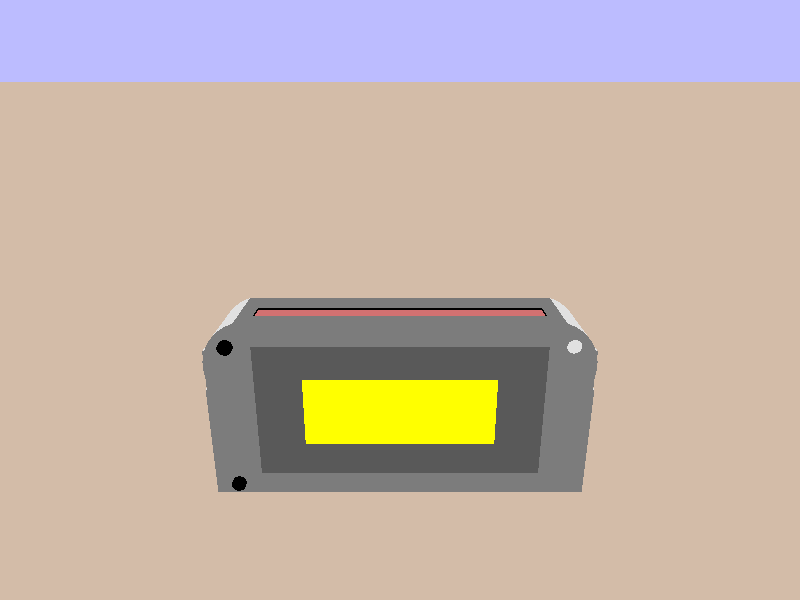 #include "colors.inc"

background { color rgb <0.5,0.5,1> }
camera
{
 location<0,18,-22>
 look_at<0,10,0>
 //rotate y* 180
            
}

light_source
{
 <1,1,0>*100 color White
}  
 
plane
{
 <0,1,0> 1
  pigment{color MediumWood }
} 


#declare f4 = 
union
{

#declare f1 = 
merge
{
 difference
 {
      cylinder
      {
       <0,3,0><0,3,-4>2
       texture{ pigment{color Gray  }}
      }
      cylinder
      {
       <1,2.3,1><1,2.3,-5>2
       texture{ pigment{color Gray  }}
      }
      box
      {
       <-0.95,3,-4><0,0,0>
       texture{ pigment{color Gray  }}
      } 
  
 }
}
  
#declare f2 = 
merge
{
 difference
 {
      cylinder
      {
       <0,3,0><0,3,-5>2
       texture{ pigment{color Gray }}
      }
      cylinder
      {
       <1,2.3,1><1,2.3,-6>2
       texture{ pigment{color Gray  }}
      }
      box
      {
       <-0.95,3,-5><0,0,0>
       texture{ pigment{color Gray }}
      } 
  
 }
 rotate y *180  
} 
 
 
union
{
difference
{
    box
    {
     <8,8,3><-8,16,0>                                                                     
     pigment{rgb<0.2,0.2,0.2>} 
     finish{ambient 0.5} 
    } 
    box
    {
     <4,13.5,3.2><-4,10.5,-3> 
     texture{ pigment{color Gray  }}
    } 
     
     object {f1 translate<-7,11.8,3.2>}
     
     object {f2 translate<7,11.8,-0.3> }  
    box
    {
    <6,15,0.1><-6,9,-0>
    pigment{rgb<0.1,0.1,0.1>} 
    } 
    box
    {
    <6,16.1,1.8><-6,15.8,0.8> 
 
    }
    cylinder
    {
     <7,15,3.1><7,15,-0.2> 0.3
      pigment{color Gray }    
    }
}
box
{
 <4,13.5,3.2><-4,10.5,-0.1> 
 texture{ pigment{color Yellow filter 0.8 }}
} 

box
{
<6,15.9,1.8><-6,14,0.8> 
pigment{Brown}
}
 
cylinder
{
 <-7,15,3.1><-7,15,-0.2> 0.3     
}
 
cylinder
{
 <-7,8.5,3.1><-7,8.5,-0.2> 0.3     
} 


 

 
difference
{

    cylinder
    {
       <4,12,2.9><4,12,0.1> 2.5
      finish{ambient 0.5} 
    }
     
    cylinder
    
    {
       <4,12,3.02><4,12,-0.02> 1
       pigment{White}
    }

} 

difference
{
    cylinder
    {
       <-4,12,2.9><-4,12,0.1> 2.5
       finish{ambient 0.5}
    }
      cylinder
    {
       <-4,12,3.02><-4,12,-0.02> 1
       pigment{White}
    }
} 

} 
}

object{f4 translate<0,-7,0>}